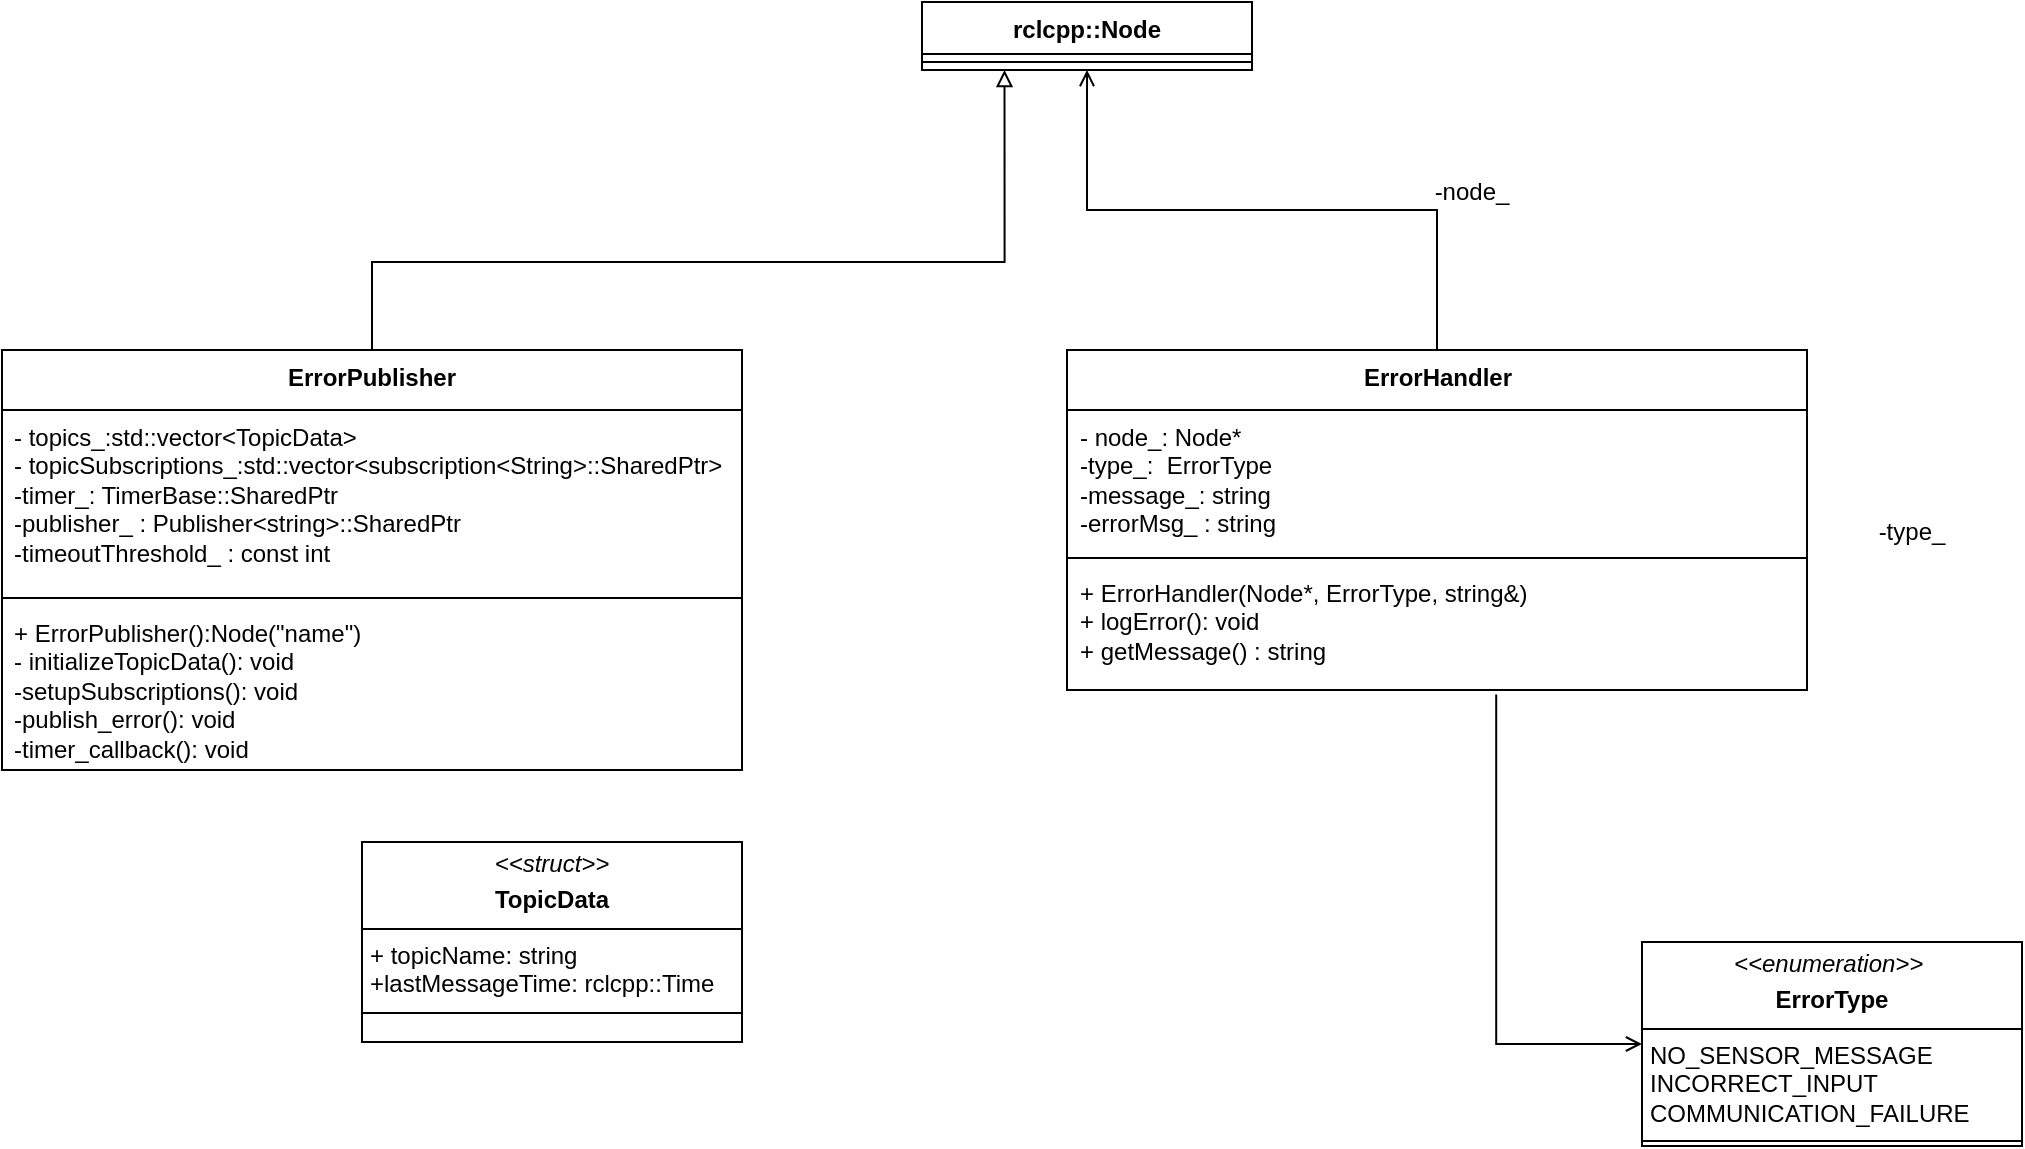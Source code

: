 <mxfile version="24.2.7" type="github">
  <diagram name="Page-1" id="a2CJgCR3ezrheYQTulwA">
    <mxGraphModel dx="1153" dy="516" grid="1" gridSize="10" guides="1" tooltips="1" connect="1" arrows="1" fold="1" page="1" pageScale="1" pageWidth="850" pageHeight="1100" math="0" shadow="0">
      <root>
        <mxCell id="0" />
        <mxCell id="1" parent="0" />
        <mxCell id="87vAC8I_Fo4yDDX4ad99-1" value="rclcpp::Node" style="swimlane;fontStyle=1;align=center;verticalAlign=top;childLayout=stackLayout;horizontal=1;startSize=26;horizontalStack=0;resizeParent=1;resizeParentMax=0;resizeLast=0;collapsible=1;marginBottom=0;whiteSpace=wrap;html=1;" vertex="1" parent="1">
          <mxGeometry x="50" y="190" width="165" height="34" as="geometry" />
        </mxCell>
        <mxCell id="87vAC8I_Fo4yDDX4ad99-2" value="" style="line;strokeWidth=1;fillColor=none;align=left;verticalAlign=middle;spacingTop=-1;spacingLeft=3;spacingRight=3;rotatable=0;labelPosition=right;points=[];portConstraint=eastwest;strokeColor=inherit;" vertex="1" parent="87vAC8I_Fo4yDDX4ad99-1">
          <mxGeometry y="26" width="165" height="8" as="geometry" />
        </mxCell>
        <mxCell id="87vAC8I_Fo4yDDX4ad99-4" style="edgeStyle=orthogonalEdgeStyle;rounded=0;orthogonalLoop=1;jettySize=auto;html=1;endArrow=open;endFill=0;" edge="1" parent="1" source="87vAC8I_Fo4yDDX4ad99-5" target="87vAC8I_Fo4yDDX4ad99-1">
          <mxGeometry relative="1" as="geometry">
            <mxPoint x="305" y="270" as="targetPoint" />
          </mxGeometry>
        </mxCell>
        <mxCell id="87vAC8I_Fo4yDDX4ad99-5" value="ErrorHandler" style="swimlane;fontStyle=1;align=center;verticalAlign=top;childLayout=stackLayout;horizontal=1;startSize=30;horizontalStack=0;resizeParent=1;resizeParentMax=0;resizeLast=0;collapsible=1;marginBottom=0;whiteSpace=wrap;html=1;" vertex="1" parent="1">
          <mxGeometry x="122.5" y="364" width="370" height="170" as="geometry" />
        </mxCell>
        <mxCell id="87vAC8I_Fo4yDDX4ad99-6" value="&lt;div&gt;- node_: Node*&lt;/div&gt;&lt;div&gt;-type_:&amp;nbsp; ErrorType&lt;/div&gt;&lt;div&gt;-message_: string&lt;/div&gt;&lt;div&gt;-errorMsg_ : string&lt;br&gt;&lt;/div&gt;" style="text;strokeColor=none;fillColor=none;align=left;verticalAlign=top;spacingLeft=4;spacingRight=4;overflow=hidden;rotatable=0;points=[[0,0.5],[1,0.5]];portConstraint=eastwest;whiteSpace=wrap;html=1;" vertex="1" parent="87vAC8I_Fo4yDDX4ad99-5">
          <mxGeometry y="30" width="370" height="70" as="geometry" />
        </mxCell>
        <mxCell id="87vAC8I_Fo4yDDX4ad99-7" value="" style="line;strokeWidth=1;fillColor=none;align=left;verticalAlign=middle;spacingTop=-1;spacingLeft=3;spacingRight=3;rotatable=0;labelPosition=right;points=[];portConstraint=eastwest;strokeColor=inherit;" vertex="1" parent="87vAC8I_Fo4yDDX4ad99-5">
          <mxGeometry y="100" width="370" height="8" as="geometry" />
        </mxCell>
        <mxCell id="87vAC8I_Fo4yDDX4ad99-8" value="&lt;div&gt;+ ErrorHandler(Node*, ErrorType, string&amp;amp;)&lt;br&gt;&lt;/div&gt;&lt;div&gt;+ logError(): void&lt;/div&gt;&lt;div&gt;+ getMessage() : string&lt;br&gt;&lt;/div&gt;" style="text;strokeColor=none;fillColor=none;align=left;verticalAlign=top;spacingLeft=4;spacingRight=4;overflow=hidden;rotatable=0;points=[[0,0.5],[1,0.5]];portConstraint=eastwest;whiteSpace=wrap;html=1;" vertex="1" parent="87vAC8I_Fo4yDDX4ad99-5">
          <mxGeometry y="108" width="370" height="62" as="geometry" />
        </mxCell>
        <mxCell id="87vAC8I_Fo4yDDX4ad99-11" style="edgeStyle=orthogonalEdgeStyle;rounded=0;orthogonalLoop=1;jettySize=auto;html=1;endArrow=open;endFill=0;entryX=0;entryY=0.5;entryDx=0;entryDy=0;exitX=0.58;exitY=1.036;exitDx=0;exitDy=0;exitPerimeter=0;" edge="1" parent="1" source="87vAC8I_Fo4yDDX4ad99-8" target="87vAC8I_Fo4yDDX4ad99-15">
          <mxGeometry relative="1" as="geometry">
            <mxPoint x="560" y="440" as="targetPoint" />
            <Array as="points">
              <mxPoint x="337" y="711" />
            </Array>
          </mxGeometry>
        </mxCell>
        <mxCell id="87vAC8I_Fo4yDDX4ad99-12" value="-type_" style="text;html=1;align=center;verticalAlign=middle;whiteSpace=wrap;rounded=0;" vertex="1" parent="1">
          <mxGeometry x="500" y="440" width="90" height="30" as="geometry" />
        </mxCell>
        <mxCell id="87vAC8I_Fo4yDDX4ad99-15" value="&lt;p style=&quot;margin:0px;margin-top:4px;text-align:center;&quot;&gt;&lt;i&gt;&amp;lt;&amp;lt;enumeration&amp;gt;&amp;gt;&lt;/i&gt;&lt;b&gt;&amp;nbsp;&lt;/b&gt;&lt;/p&gt;&lt;p style=&quot;margin:0px;margin-top:4px;text-align:center;&quot;&gt;&lt;b&gt;ErrorType&lt;/b&gt;&lt;br&gt;&lt;/p&gt;&lt;hr size=&quot;1&quot; style=&quot;border-style:solid;&quot;&gt;&lt;p style=&quot;margin:0px;margin-left:4px;&quot;&gt;NO_SENSOR_MESSAGE&lt;/p&gt;&lt;p style=&quot;margin:0px;margin-left:4px;&quot;&gt;INCORRECT_INPUT&lt;/p&gt;&lt;p style=&quot;margin:0px;margin-left:4px;&quot;&gt;COMMUNICATION_FAILURE&lt;br&gt;&lt;/p&gt;&lt;hr size=&quot;1&quot; style=&quot;border-style:solid;&quot;&gt;" style="verticalAlign=top;align=left;overflow=fill;html=1;whiteSpace=wrap;" vertex="1" parent="1">
          <mxGeometry x="410" y="660" width="190" height="102" as="geometry" />
        </mxCell>
        <mxCell id="87vAC8I_Fo4yDDX4ad99-16" value="-node_" style="text;html=1;align=center;verticalAlign=middle;whiteSpace=wrap;rounded=0;" vertex="1" parent="1">
          <mxGeometry x="280" y="270" width="90" height="30" as="geometry" />
        </mxCell>
        <mxCell id="87vAC8I_Fo4yDDX4ad99-21" style="edgeStyle=orthogonalEdgeStyle;rounded=0;orthogonalLoop=1;jettySize=auto;html=1;entryX=0.25;entryY=1;entryDx=0;entryDy=0;endArrow=block;endFill=0;" edge="1" parent="1" source="87vAC8I_Fo4yDDX4ad99-17" target="87vAC8I_Fo4yDDX4ad99-1">
          <mxGeometry relative="1" as="geometry">
            <Array as="points">
              <mxPoint x="-225" y="320" />
              <mxPoint x="91" y="320" />
            </Array>
          </mxGeometry>
        </mxCell>
        <mxCell id="87vAC8I_Fo4yDDX4ad99-17" value="ErrorPublisher" style="swimlane;fontStyle=1;align=center;verticalAlign=top;childLayout=stackLayout;horizontal=1;startSize=30;horizontalStack=0;resizeParent=1;resizeParentMax=0;resizeLast=0;collapsible=1;marginBottom=0;whiteSpace=wrap;html=1;" vertex="1" parent="1">
          <mxGeometry x="-410" y="364" width="370" height="210" as="geometry" />
        </mxCell>
        <mxCell id="87vAC8I_Fo4yDDX4ad99-18" value="&lt;div&gt;- topics_:std::vector&amp;lt;TopicData&amp;gt;&lt;br&gt;&lt;/div&gt;- topicSubscriptions_:std::vector&amp;lt;subscription&amp;lt;String&amp;gt;::SharedPtr&amp;gt;&lt;br&gt;&lt;div&gt;-timer_: TimerBase::SharedPtr&lt;br&gt;&lt;/div&gt;&lt;div&gt;-publisher_ : Publisher&amp;lt;string&amp;gt;::SharedPtr&lt;/div&gt;&lt;div&gt;-timeoutThreshold_ : const int&lt;br&gt;&lt;/div&gt;" style="text;strokeColor=none;fillColor=none;align=left;verticalAlign=top;spacingLeft=4;spacingRight=4;overflow=hidden;rotatable=0;points=[[0,0.5],[1,0.5]];portConstraint=eastwest;whiteSpace=wrap;html=1;" vertex="1" parent="87vAC8I_Fo4yDDX4ad99-17">
          <mxGeometry y="30" width="370" height="90" as="geometry" />
        </mxCell>
        <mxCell id="87vAC8I_Fo4yDDX4ad99-19" value="" style="line;strokeWidth=1;fillColor=none;align=left;verticalAlign=middle;spacingTop=-1;spacingLeft=3;spacingRight=3;rotatable=0;labelPosition=right;points=[];portConstraint=eastwest;strokeColor=inherit;" vertex="1" parent="87vAC8I_Fo4yDDX4ad99-17">
          <mxGeometry y="120" width="370" height="8" as="geometry" />
        </mxCell>
        <mxCell id="87vAC8I_Fo4yDDX4ad99-20" value="&lt;div&gt;+ ErrorPublisher():Node(&quot;name&quot;)&lt;br&gt;&lt;/div&gt;&lt;div&gt;- initializeTopicData(): void&lt;br&gt;&lt;/div&gt;&lt;div&gt;-setupSubscriptions(): void&lt;br&gt;&lt;/div&gt;&lt;div&gt;-publish_error(): void&lt;/div&gt;&lt;div&gt;-timer_callback(): void&lt;br&gt;&lt;/div&gt;" style="text;strokeColor=none;fillColor=none;align=left;verticalAlign=top;spacingLeft=4;spacingRight=4;overflow=hidden;rotatable=0;points=[[0,0.5],[1,0.5]];portConstraint=eastwest;whiteSpace=wrap;html=1;" vertex="1" parent="87vAC8I_Fo4yDDX4ad99-17">
          <mxGeometry y="128" width="370" height="82" as="geometry" />
        </mxCell>
        <mxCell id="87vAC8I_Fo4yDDX4ad99-22" value="&lt;p style=&quot;margin:0px;margin-top:4px;text-align:center;&quot;&gt;&lt;i&gt;&amp;lt;&amp;lt;struct&amp;gt;&amp;gt;&lt;/i&gt;&lt;b&gt;&lt;br&gt;&lt;/b&gt;&lt;/p&gt;&lt;p style=&quot;margin:0px;margin-top:4px;text-align:center;&quot;&gt;&lt;b&gt;TopicData&lt;/b&gt;&lt;br&gt;&lt;/p&gt;&lt;hr size=&quot;1&quot; style=&quot;border-style:solid;&quot;&gt;&lt;p style=&quot;margin:0px;margin-left:4px;&quot;&gt;+ topicName: string&lt;/p&gt;&lt;p style=&quot;margin:0px;margin-left:4px;&quot;&gt;+lastMessageTime: rclcpp::Time&lt;br&gt;&lt;/p&gt;&lt;hr size=&quot;1&quot; style=&quot;border-style:solid;&quot;&gt;" style="verticalAlign=top;align=left;overflow=fill;html=1;whiteSpace=wrap;" vertex="1" parent="1">
          <mxGeometry x="-230" y="610" width="190" height="100" as="geometry" />
        </mxCell>
      </root>
    </mxGraphModel>
  </diagram>
</mxfile>
